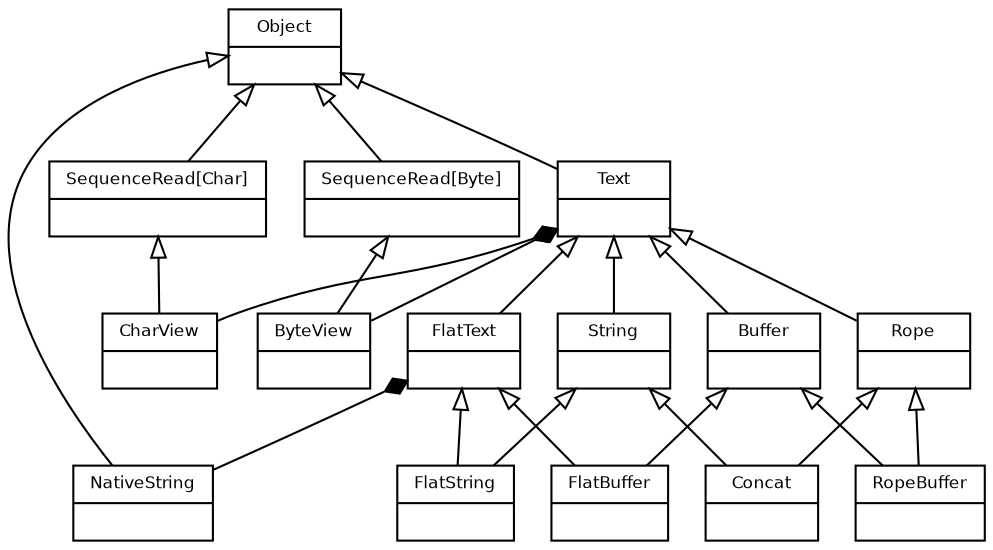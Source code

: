digraph G {
	fontname = "Bitstream Vera Sans"
				fontsize = 8
				node [
					fontname = "Bitstream Vera Sans"
					fontsize = 8
					shape = "record"
				]

				edge [
					fontname = "Bitstream Vera Sans"
					fontsize = 8
				]

CharSequenceRead [
 label = "{SequenceRead[Char]|}"
];

ByteSequenceRead [
 label = "{SequenceRead[Byte]|}"
];

NativeString [
 label = "{NativeString|}"
];

FlatBuffer [
 label = "{FlatBuffer|}"
];

FlatString [
 label = "{FlatString|}"
];

FlatText [
 label = "{FlatText|}"
];

Concat [
 label = "{Concat|}"
];

RopeBuffer [
 label = "{RopeBuffer|}"
];

Rope [
 label = "{Rope|}"
];

String [
 label = "{String|}"
];

Buffer [
 label = "{Buffer|}"
];

CharView [
 label = "{CharView|}"
];

ByteView [
 label = "{ByteView|}"
];

Text [
 label = "{Text|}"
];

Object [
 label = "{Object|}"
];

String -> Concat [dir=back arrowtail=empty];
Buffer -> RopeBuffer [dir=back arrowtail=empty];
Rope -> RopeBuffer [dir=back arrowtail=empty];
Rope -> Concat [dir=back arrowtail=empty];
Text -> Rope [dir=back arrowtail=empty];
Buffer -> FlatBuffer [dir=back arrowtail=empty];
FlatText -> FlatBuffer [dir=back arrowtail=empty];
String -> FlatString [dir=back arrowtail=empty];
FlatText -> FlatString [dir=back arrowtail=empty];
Text -> FlatText [dir=back arrowtail=empty];
FlatText -> NativeString [dir=back arrowtail=diamond];
Text -> ByteView [dir=back arrowtail=diamond];
Text -> CharView [dir=back arrowtail=diamond];
Text -> Buffer [dir=back arrowtail=empty];
Text -> String [dir=back arrowtail=empty];
CharSequenceRead -> CharView [dir=back arrowtail=empty];
ByteSequenceRead -> ByteView [dir=back arrowtail=empty];
Object -> CharSequenceRead [dir=back arrowtail=empty];
Object -> ByteSequenceRead [dir=back arrowtail=empty];
Object -> NativeString [dir=back arrowtail=empty];
Object -> Text [dir=back arrowtail=empty];
}
